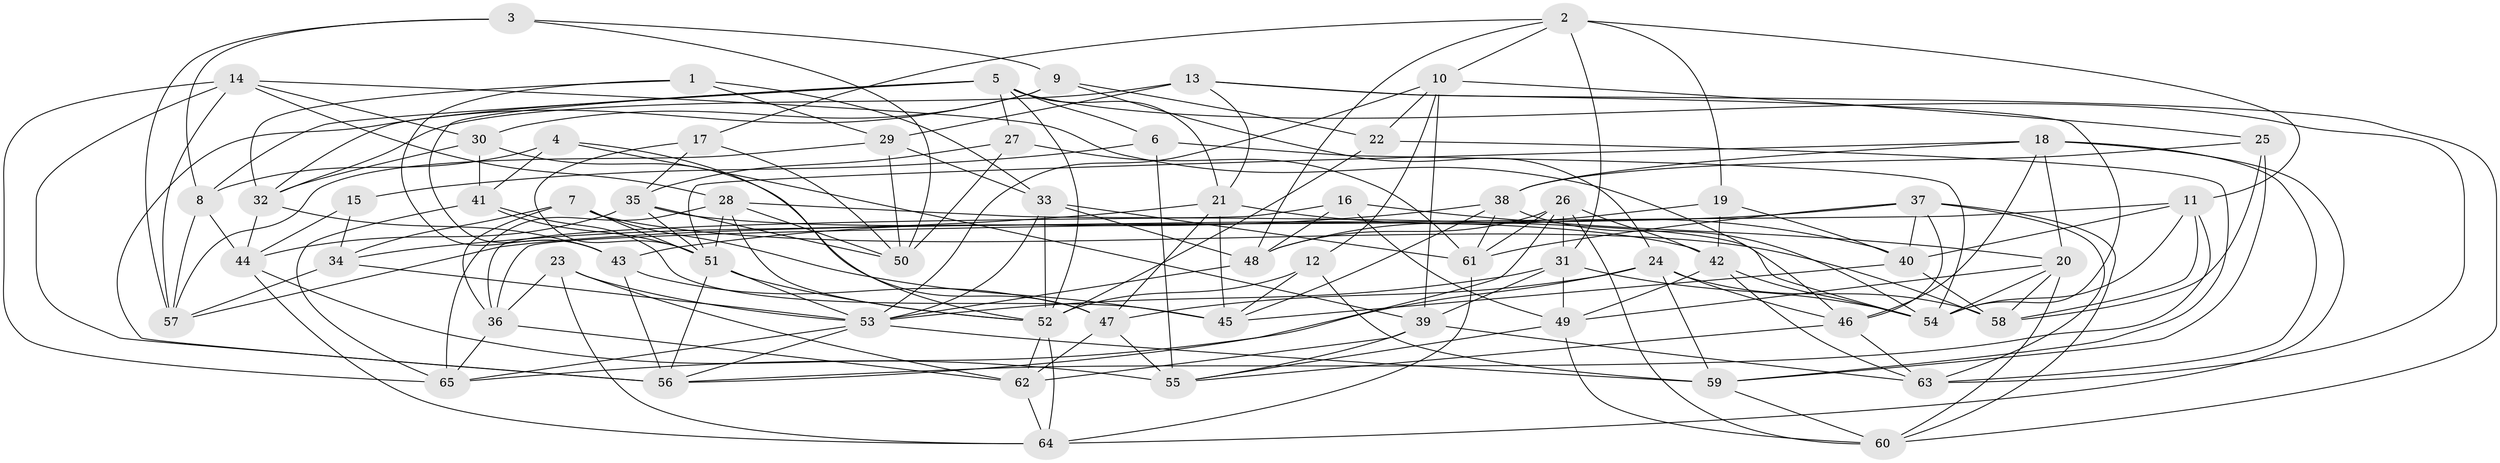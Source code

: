 // original degree distribution, {4: 1.0}
// Generated by graph-tools (version 1.1) at 2025/26/03/09/25 03:26:52]
// undirected, 65 vertices, 185 edges
graph export_dot {
graph [start="1"]
  node [color=gray90,style=filled];
  1;
  2;
  3;
  4;
  5;
  6;
  7;
  8;
  9;
  10;
  11;
  12;
  13;
  14;
  15;
  16;
  17;
  18;
  19;
  20;
  21;
  22;
  23;
  24;
  25;
  26;
  27;
  28;
  29;
  30;
  31;
  32;
  33;
  34;
  35;
  36;
  37;
  38;
  39;
  40;
  41;
  42;
  43;
  44;
  45;
  46;
  47;
  48;
  49;
  50;
  51;
  52;
  53;
  54;
  55;
  56;
  57;
  58;
  59;
  60;
  61;
  62;
  63;
  64;
  65;
  1 -- 29 [weight=1.0];
  1 -- 32 [weight=1.0];
  1 -- 33 [weight=1.0];
  1 -- 43 [weight=1.0];
  2 -- 10 [weight=1.0];
  2 -- 11 [weight=1.0];
  2 -- 17 [weight=1.0];
  2 -- 19 [weight=1.0];
  2 -- 31 [weight=1.0];
  2 -- 48 [weight=1.0];
  3 -- 8 [weight=1.0];
  3 -- 9 [weight=1.0];
  3 -- 50 [weight=1.0];
  3 -- 57 [weight=1.0];
  4 -- 8 [weight=1.0];
  4 -- 39 [weight=1.0];
  4 -- 41 [weight=1.0];
  4 -- 52 [weight=1.0];
  5 -- 6 [weight=1.0];
  5 -- 8 [weight=2.0];
  5 -- 21 [weight=1.0];
  5 -- 27 [weight=1.0];
  5 -- 32 [weight=1.0];
  5 -- 43 [weight=1.0];
  5 -- 52 [weight=2.0];
  5 -- 63 [weight=1.0];
  6 -- 15 [weight=1.0];
  6 -- 54 [weight=1.0];
  6 -- 55 [weight=3.0];
  7 -- 34 [weight=1.0];
  7 -- 36 [weight=1.0];
  7 -- 45 [weight=1.0];
  7 -- 51 [weight=2.0];
  7 -- 58 [weight=1.0];
  8 -- 44 [weight=1.0];
  8 -- 57 [weight=1.0];
  9 -- 22 [weight=1.0];
  9 -- 24 [weight=1.0];
  9 -- 30 [weight=1.0];
  9 -- 56 [weight=2.0];
  10 -- 12 [weight=1.0];
  10 -- 22 [weight=1.0];
  10 -- 25 [weight=1.0];
  10 -- 39 [weight=1.0];
  10 -- 53 [weight=1.0];
  11 -- 36 [weight=1.0];
  11 -- 40 [weight=1.0];
  11 -- 54 [weight=1.0];
  11 -- 56 [weight=1.0];
  11 -- 58 [weight=1.0];
  12 -- 45 [weight=1.0];
  12 -- 52 [weight=1.0];
  12 -- 59 [weight=1.0];
  13 -- 21 [weight=1.0];
  13 -- 29 [weight=2.0];
  13 -- 32 [weight=1.0];
  13 -- 54 [weight=1.0];
  13 -- 60 [weight=1.0];
  14 -- 28 [weight=1.0];
  14 -- 30 [weight=1.0];
  14 -- 46 [weight=1.0];
  14 -- 56 [weight=1.0];
  14 -- 57 [weight=1.0];
  14 -- 65 [weight=1.0];
  15 -- 34 [weight=2.0];
  15 -- 44 [weight=1.0];
  16 -- 20 [weight=1.0];
  16 -- 36 [weight=1.0];
  16 -- 48 [weight=1.0];
  16 -- 49 [weight=1.0];
  17 -- 35 [weight=1.0];
  17 -- 50 [weight=1.0];
  17 -- 51 [weight=1.0];
  18 -- 20 [weight=1.0];
  18 -- 38 [weight=1.0];
  18 -- 46 [weight=1.0];
  18 -- 51 [weight=1.0];
  18 -- 63 [weight=1.0];
  18 -- 64 [weight=1.0];
  19 -- 40 [weight=1.0];
  19 -- 42 [weight=1.0];
  19 -- 48 [weight=1.0];
  20 -- 49 [weight=1.0];
  20 -- 54 [weight=1.0];
  20 -- 58 [weight=1.0];
  20 -- 60 [weight=1.0];
  21 -- 34 [weight=1.0];
  21 -- 40 [weight=1.0];
  21 -- 45 [weight=1.0];
  21 -- 47 [weight=1.0];
  22 -- 52 [weight=1.0];
  22 -- 59 [weight=1.0];
  23 -- 36 [weight=1.0];
  23 -- 53 [weight=1.0];
  23 -- 62 [weight=1.0];
  23 -- 64 [weight=1.0];
  24 -- 46 [weight=1.0];
  24 -- 47 [weight=1.0];
  24 -- 58 [weight=1.0];
  24 -- 59 [weight=1.0];
  24 -- 65 [weight=1.0];
  25 -- 38 [weight=1.0];
  25 -- 58 [weight=1.0];
  25 -- 59 [weight=1.0];
  26 -- 31 [weight=1.0];
  26 -- 42 [weight=1.0];
  26 -- 48 [weight=1.0];
  26 -- 56 [weight=1.0];
  26 -- 60 [weight=1.0];
  26 -- 61 [weight=1.0];
  27 -- 35 [weight=1.0];
  27 -- 50 [weight=1.0];
  27 -- 61 [weight=1.0];
  28 -- 50 [weight=1.0];
  28 -- 51 [weight=1.0];
  28 -- 52 [weight=1.0];
  28 -- 54 [weight=1.0];
  28 -- 65 [weight=1.0];
  29 -- 33 [weight=1.0];
  29 -- 50 [weight=1.0];
  29 -- 57 [weight=1.0];
  30 -- 32 [weight=1.0];
  30 -- 41 [weight=2.0];
  30 -- 47 [weight=1.0];
  31 -- 39 [weight=1.0];
  31 -- 49 [weight=1.0];
  31 -- 53 [weight=1.0];
  31 -- 54 [weight=1.0];
  32 -- 43 [weight=1.0];
  32 -- 44 [weight=1.0];
  33 -- 48 [weight=1.0];
  33 -- 52 [weight=1.0];
  33 -- 53 [weight=1.0];
  33 -- 61 [weight=1.0];
  34 -- 53 [weight=1.0];
  34 -- 57 [weight=1.0];
  35 -- 42 [weight=1.0];
  35 -- 44 [weight=1.0];
  35 -- 50 [weight=1.0];
  35 -- 51 [weight=1.0];
  36 -- 62 [weight=1.0];
  36 -- 65 [weight=1.0];
  37 -- 40 [weight=1.0];
  37 -- 46 [weight=1.0];
  37 -- 57 [weight=1.0];
  37 -- 60 [weight=1.0];
  37 -- 61 [weight=1.0];
  37 -- 63 [weight=1.0];
  38 -- 43 [weight=1.0];
  38 -- 45 [weight=1.0];
  38 -- 54 [weight=1.0];
  38 -- 61 [weight=1.0];
  39 -- 55 [weight=1.0];
  39 -- 62 [weight=1.0];
  39 -- 63 [weight=1.0];
  40 -- 45 [weight=1.0];
  40 -- 58 [weight=1.0];
  41 -- 45 [weight=1.0];
  41 -- 51 [weight=1.0];
  41 -- 65 [weight=1.0];
  42 -- 49 [weight=1.0];
  42 -- 54 [weight=1.0];
  42 -- 63 [weight=1.0];
  43 -- 47 [weight=1.0];
  43 -- 56 [weight=1.0];
  44 -- 55 [weight=1.0];
  44 -- 64 [weight=1.0];
  46 -- 55 [weight=1.0];
  46 -- 63 [weight=1.0];
  47 -- 55 [weight=1.0];
  47 -- 62 [weight=1.0];
  48 -- 53 [weight=1.0];
  49 -- 55 [weight=1.0];
  49 -- 60 [weight=1.0];
  51 -- 52 [weight=1.0];
  51 -- 53 [weight=1.0];
  51 -- 56 [weight=1.0];
  52 -- 62 [weight=1.0];
  52 -- 64 [weight=1.0];
  53 -- 56 [weight=1.0];
  53 -- 59 [weight=1.0];
  53 -- 65 [weight=1.0];
  59 -- 60 [weight=1.0];
  61 -- 64 [weight=1.0];
  62 -- 64 [weight=1.0];
}
